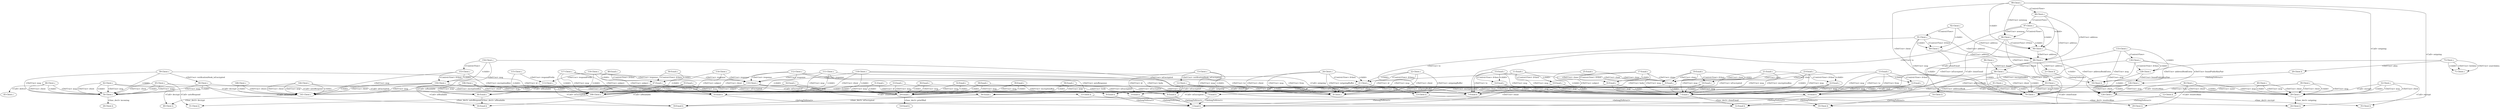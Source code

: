 digraph {
1 [label = "8-Client.c"];
2 [label = "12-Client.c"];
2 -> 1[label="<Def-Use> msg"];
2 -> 1[label="<child>"];
3 [label = "13-Client.c"];
3 -> 2[label="<Def-Use> verificationHook_isEncrypted"];
3 -> 1[label="<child>"];
3 -> 1[label="<Def-Use> msg"];
4 [label = "21-Client.c"];
4 -> 1[label="<Def-Use> client"];
4 -> 1[label="<child>"];
5 [label = "22-Client.c"];
5 -> 1[label="<Def-Use> client"];
5 -> 1[label="<Def-Use> msg"];
5 -> 4[label="<child>"];
6 [label = "24-Client.c"];
6 -> 1[label="<Def-Use> client"];
6 -> 4[label="<child>"];
6 -> 1[label="<Def-Use> msg"];
5 -> 4[label="<Control-Flow> if-then"];
6 -> 4[label="<Control-Flow> if-then"];
7 [label = "29-Client.c"];
8 [label = "32-Client.c"];
8 -> 7[label="<Def-Use> client"];
8 -> 7[label="<child>"];
8 -> 7[label="<Def-Use> msg"];
9 [label = "36-Client.c"];
9 -> 7[label="<Def-Use> client"];
9 -> 7[label="<child>"];
9 -> 7[label="<Def-Use> msg"];
10 [label = "39-Client.c"];
10 -> 7[label="<Def-Use> msg"];
10 -> 7[label="<Def-Use> client"];
10 -> 7[label="<child>"];
11 [label = "40-Client.c"];
11 -> 1[label="<Call> mail"];
11 -> 7[label="<Def-Use> client"];
11 -> 7[label="<child>"];
11 -> 7[label="<Def-Use> msg"];
12 [label = "45-Client.c"];
13 [label = "54-Client.c"];
14 [label = "58-Client.c"];
14 -> 13[label="<Def-Use> msg"];
14 -> 13[label="<child>"];
15 [label = "59-Client.c"];
15 -> 14[label="<Def-Use> verificationHook_isEncrypted"];
15 -> 13[label="<child>"];
15 -> 13[label="<Def-Use> msg"];
16 [label = "62-Client.c"];
16 -> 13[label="<Def-Use> client"];
16 -> 13[label="<child>"];
16 -> 13[label="<Def-Use> msg"];
17 [label = "65-Client.c"];
17 -> 13[label="<Def-Use> client"];
17 -> 13[label="<child>"];
17 -> 13[label="<Def-Use> msg"];
18 [label = "66-Client.c"];
18 -> 12[label="<Call> deliver"];
18 -> 13[label="<Def-Use> client"];
18 -> 13[label="<child>"];
18 -> 13[label="<Def-Use> msg"];
19 [label = "71-Client.c"];
20 [label = "73-Client.c"];
20 -> 19[label="<child>"];
20 -> 19[label="<Def-Use> listdata"];
20 -> 19[label="<Def-Use> searchdata"];
21 [label = "79-Client.c"];
22 [label = "81-Client.c"];
22 -> 21[label="<Def-Use> client"];
22 -> 21[label="<child>"];
23 [label = "83-Client.c"];
23 -> 21[label="<Def-Use> msg"];
23 -> 21[label="<child>"];
24 [label = "84-Client.c"];
24 -> 21[label="<Def-Use> client"];
24 -> 21[label="<child>"];
24 -> 23[label="<Def-Use> clone"];
25 [label = "86-Client.c"];
25 -> 24[label="<Def-Use> found"];
25 -> 21[label="<child>"];
26 [label = "88-Client.c"];
26 -> 21[label="<child>"];
26 -> 24[label="<Def-Use> found"];
27 [label = "89-Client.c"];
27 -> 26[label="<Def-Use> address"];
27 -> 21[label="<child>"];
28 [label = "91-Client.c"];
28 -> 21[label="<Def-Use> msg"];
28 -> 26[label="<Def-Use> address"];
28 -> 27[label="<child>"];
29 [label = "92-Client.c"];
29 -> 26[label="<Def-Use> address"];
29 -> 27[label="<child>"];
28 -> 27[label="<Control-Flow> if-then"];
29 -> 28[label="<Control-Flow>"];
30 [label = "94-Client.c"];
30 -> 26[label="<Def-Use> address"];
30 -> 21[label="<child>"];
31 [label = "96-Client.c"];
31 -> 23[label="<Def-Use> clone"];
31 -> 30[label="<child>"];
32 [label = "97-Client.c"];
32 -> 31[label="<Def-Use> newmsg"];
32 -> 26[label="<Def-Use> address"];
32 -> 30[label="<child>"];
33 [label = "98-Client.c"];
33 -> 26[label="<Def-Use> address"];
33 -> 30[label="<child>"];
34 [label = "99-Client.c"];
34 -> 7[label="<Call> outgoing"];
34 -> 21[label="<Def-Use> client"];
34 -> 30[label="<child>"];
34 -> 31[label="<Def-Use> newmsg"];
31 -> 30[label="<Control-Flow> if-then"];
32 -> 31[label="<Control-Flow>"];
33 -> 32[label="<Control-Flow>"];
34 -> 33[label="<Control-Flow>"];
35 [label = "106-Client.c"];
36 [label = "108-Client.c"];
36 -> 35[label="<Def-Use> client"];
36 -> 35[label="<Def-Use> msg"];
36 -> 35[label="<child>"];
37 [label = "110-Client.c"];
37 -> 35[label="<Def-Use> msg"];
37 -> 35[label="<child>"];
38 [label = "111-Client.c"];
38 -> 37[label="<Def-Use> response"];
38 -> 35[label="<Def-Use> msg"];
38 -> 35[label="<child>"];
39 [label = "112-Client.c"];
39 -> 37[label="<Def-Use> response"];
39 -> 35[label="<Def-Use> client"];
39 -> 35[label="<child>"];
40 [label = "113-Client.c"];
41 [label = "114-Client.c"];
41 -> 37[label="<Def-Use> response"];
41 -> 35[label="<child>"];
42 [label = "115-Client.c"];
42 -> 40[label="<Def-Use> respondPrefix"];
42 -> 35[label="<child>"];
43 [label = "116-Client.c"];
43 -> 37[label="<Def-Use> response"];
43 -> 35[label="<child>"];
43 -> 40[label="<Def-Use> respondPrefix"];
44 [label = "117-Client.c"];
44 -> 37[label="<Def-Use> response"];
44 -> 35[label="<child>"];
44 -> 35[label="<Def-Use> msg"];
45 [label = "118-Client.c"];
45 -> 7[label="<Call> outgoing"];
45 -> 35[label="<Def-Use> client"];
45 -> 35[label="<child>"];
45 -> 37[label="<Def-Use> response"];
46 [label = "124-Client.c"];
47 [label = "126-Client.c"];
47 -> 46[label="<Def-Use> client"];
47 -> 46[label="<child>"];
47 -> 46[label="<Def-Use> msg"];
48 [label = "128-Client.c"];
48 -> 47[label="<Def-Use> foundPublicKeyPair"];
48 -> 46[label="<child>"];
49 [label = "130-Client.c"];
49 -> 46[label="<Def-Use> msg"];
49 -> 48[label="<child>"];
49 -> 47[label="<Def-Use> foundPublicKeyPair"];
50 [label = "133-Client.c"];
50 -> 46[label="<Def-Use> msg"];
50 -> 48[label="<child>"];
49 -> 48[label="<Control-Flow> if-then"];
50 -> 49[label="<Control-Flow>"];
51 [label = "141-Client.c"];
52 [label = "144-Client.c"];
52 -> 51[label="<Def-Use> msg"];
52 -> 51[label="<child>"];
52 -> 51[label="<Def-Use> client"];
53 [label = "148-Client.c"];
53 -> 51[label="<Def-Use> client"];
53 -> 51[label="<child>"];
54 [label = "150-Client.c"];
54 -> 51[label="<Def-Use> msg"];
54 -> 51[label="<child>"];
54 -> 51[label="<Def-Use> client"];
55 [label = "153-Client.c"];
55 -> 51[label="<Def-Use> msg"];
55 -> 54[label="<child>"];
56 [label = "154-Client.c"];
56 -> 51[label="<Def-Use> msg"];
56 -> 54[label="<child>"];
55 -> 54[label="<Control-Flow> if-then"];
56 -> 55[label="<Control-Flow>"];
57 [label = "10-Client.h"];
58 [label = "12-Client.h"];
59 [label = "13-Client.h"];
60 [label = "14-Client.h"];
61 [label = "15-Client.h"];
58 -> 57[label="<belongToStruct>"];
59 -> 57[label="<belongToStruct>"];
60 -> 57[label="<belongToStruct>"];
61 -> 57[label="<belongToStruct>"];
62 [label = "18-Client.h"];
63 [label = "20-Client.h"];
64 [label = "21-Client.h"];
63 -> 62[label="<belongToStruct>"];
64 -> 62[label="<belongToStruct>"];
65 [label = "24-Client.h"];
66 [label = "26-Client.h"];
67 [label = "29-Client.h"];
68 [label = "31-Client.h"];
69 [label = "35-Client.h"];
70 [label = "40-Client.h"];
71 [label = "7-Email.c"];
72 [label = "9-Email.c"];
72 -> 71[label="<child>"];
73 [label = "10-Email.c"];
73 -> 71[label="<Def-Use> msg"];
73 -> 71[label="<child>"];
74 [label = "11-Email.c"];
74 -> 72[label="<Def-Use> clone"];
74 -> 71[label="<Def-Use> msg"];
74 -> 73[label="<child>"];
74 -> 73[label="<Control-Flow> if-then"];
75 [label = "12-Email.c"];
75 -> 71[label="<Def-Use> msg"];
75 -> 71[label="<child>"];
76 [label = "13-Email.c"];
76 -> 72[label="<Def-Use> clone"];
76 -> 71[label="<Def-Use> msg"];
76 -> 75[label="<child>"];
76 -> 75[label="<Control-Flow> if-then"];
77 [label = "14-Email.c"];
77 -> 71[label="<Def-Use> msg"];
77 -> 71[label="<child>"];
78 [label = "15-Email.c"];
78 -> 72[label="<Def-Use> clone"];
78 -> 71[label="<Def-Use> msg"];
78 -> 77[label="<child>"];
78 -> 77[label="<Control-Flow> if-then"];
79 [label = "16-Email.c"];
79 -> 71[label="<Def-Use> msg"];
79 -> 71[label="<child>"];
80 [label = "17-Email.c"];
80 -> 72[label="<Def-Use> clone"];
80 -> 71[label="<Def-Use> msg"];
80 -> 79[label="<child>"];
80 -> 79[label="<Control-Flow> if-then"];
81 [label = "18-Email.c"];
81 -> 71[label="<Def-Use> msg"];
81 -> 71[label="<child>"];
82 [label = "19-Email.c"];
82 -> 72[label="<Def-Use> clone"];
82 -> 71[label="<Def-Use> msg"];
82 -> 81[label="<child>"];
82 -> 81[label="<Control-Flow> if-then"];
83 [label = "21-Email.c"];
83 -> 72[label="<Def-Use> clone"];
83 -> 71[label="<Def-Use> msg"];
83 -> 71[label="<child>"];
84 [label = "22-Email.c"];
84 -> 71[label="<Def-Use> msg"];
84 -> 71[label="<child>"];
85 [label = "23-Email.c"];
85 -> 72[label="<Def-Use> clone"];
85 -> 71[label="<Def-Use> msg"];
85 -> 84[label="<child>"];
85 -> 84[label="<Control-Flow> if-then"];
86 [label = "25-Email.c"];
86 -> 72[label="<Def-Use> clone"];
86 -> 71[label="<child>"];
87 [label = "29-Email.c"];
88 [label = "31-Email.c"];
88 -> 87[label="<Def-Use> msg"];
88 -> 87[label="<child>"];
89 [label = "32-Email.c"];
89 -> 87[label="<Def-Use> msg"];
89 -> 87[label="<child>"];
90 [label = "33-Email.c"];
90 -> 87[label="<Def-Use> msg"];
90 -> 87[label="<child>"];
91 [label = "34-Email.c"];
91 -> 87[label="<Def-Use> msg"];
91 -> 87[label="<child>"];
92 [label = "35-Email.c"];
92 -> 87[label="<Def-Use> msg"];
92 -> 87[label="<child>"];
93 [label = "36-Email.c"];
93 -> 87[label="<Def-Use> msg"];
93 -> 87[label="<child>"];
94 [label = "38-Email.c"];
94 -> 87[label="<Def-Use> msg"];
94 -> 87[label="<child>"];
95 [label = "39-Email.c"];
95 -> 87[label="<Def-Use> msg"];
95 -> 87[label="<child>"];
96 [label = "44-Email.c"];
97 [label = "47-Email.c"];
97 -> 96[label="<Def-Use> msg"];
97 -> 96[label="<child>"];
98 [label = "48-Email.c"];
98 -> 97[label="<child>"];
99 [label = "50-Email.c"];
99 -> 97[label="<child>"];
98 -> 97[label="<Control-Flow> if-then"];
99 -> 97[label="<Control-Flow> if-then"];
100 [label = "56-Email.c"];
101 [label = "58-Email.c"];
101 -> 100[label="<Def-Use> msg"];
101 -> 100[label="<child>"];
102 [label = "1-Email.h"];
103 [label = "3-Email.h"];
104 [label = "4-Email.h"];
105 [label = "5-Email.h"];
106 [label = "6-Email.h"];
107 [label = "7-Email.h"];
108 [label = "8-Email.h"];
109 [label = "9-Email.h"];
103 -> 102[label="<belongToStruct>"];
104 -> 102[label="<belongToStruct>"];
105 -> 102[label="<belongToStruct>"];
106 -> 102[label="<belongToStruct>"];
107 -> 102[label="<belongToStruct>"];
108 -> 102[label="<belongToStruct>"];
109 -> 102[label="<belongToStruct>"];
110 [label = "12-Email.h"];
111 [label = "14-Email.h"];
112 [label = "16-Email.h"];
113 [label = "18-Email.h"];
45 -> 65[label="<Call> outgoing"];
97 -> 113[label="<Call> isEncrypted"];
97 -> 100[label="<Call> isEncrypted"];
80 -> 106[label="<Def-Use> subject"];
72 -> 102[label="<Def-Use> email"];
81 -> 107[label="<Def-Use> body"];
55 -> 109[label="<Def-Use> encryptionKey"];
31 -> 71[label="<Call> cloneEmail"];
31 -> 110[label="<Call> cloneEmail"];
23 -> 71[label="<Call> cloneEmail"];
23 -> 110[label="<Call> cloneEmail"];
73 -> 103[label="<Def-Use> id"];
94 -> 108[label="<Def-Use> isEncrypted"];
44 -> 106[label="<Def-Use> subject"];
10 -> 58[label="<Def-Use> name"];
34 -> 65[label="<Call> outgoing"];
6 -> 59[label="<Def-Use> outgoingBuffer"];
76 -> 104[label="<Def-Use> from"];
52 -> 109[label="<Def-Use> encryptionKey"];
20 -> 63[label="<Def-Use> alias"];
92 -> 112[label="<Call> isReadable"];
92 -> 96[label="<Call> isReadable"];
37 -> 71[label="<Call> cloneEmail"];
37 -> 110[label="<Call> cloneEmail"];
90 -> 105[label="<Def-Use> to"];
36 -> 61[label="<Def-Use> autoResponse"];
49 -> 109[label="<Def-Use> encryptionKey"];
85 -> 109[label="<Def-Use> encryptionKey"];
32 -> 105[label="<Def-Use> to"];
54 -> 108[label="<Def-Use> isEncrypted"];
26 -> 64[label="<Def-Use> address"];
15 -> 103[label="<Def-Use> id"];
9 -> 67[label="<Call> resolveAlias"];
9 -> 21[label="<Call> resolveAlias"];
4 -> 59[label="<Def-Use> outgoingBuffer"];
54 -> 109[label="<Def-Use> encryptionKey"];
26 -> 62[label="<Def-Use> addressBookEntry"];
84 -> 109[label="<Def-Use> encryptionKey"];
5 -> 59[label="<Def-Use> outgoingBuffer"];
38 -> 105[label="<Def-Use> to"];
89 -> 104[label="<Def-Use> from"];
75 -> 104[label="<Def-Use> from"];
95 -> 109[label="<Def-Use> encryptionKey"];
83 -> 108[label="<Def-Use> isEncrypted"];
77 -> 105[label="<Def-Use> to"];
24 -> 60[label="<Def-Use> addressBook"];
3 -> 103[label="<Def-Use> id"];
47 -> 105[label="<Def-Use> to"];
82 -> 107[label="<Def-Use> body"];
8 -> 46[label="<Call> encrypt"];
8 -> 69[label="<Call> encrypt"];
22 -> 60[label="<Def-Use> addressBook"];
38 -> 104[label="<Def-Use> from"];
28 -> 105[label="<Def-Use> to"];
74 -> 103[label="<Def-Use> id"];
14 -> 113[label="<Call> isEncrypted"];
14 -> 100[label="<Call> isEncrypted"];
16 -> 70[label="<Call> decrypt"];
16 -> 51[label="<Call> decrypt"];
91 -> 106[label="<Def-Use> subject"];
93 -> 107[label="<Def-Use> body"];
88 -> 103[label="<Def-Use> id"];
79 -> 106[label="<Def-Use> subject"];
39 -> 107[label="<Def-Use> body"];
43 -> 106[label="<Def-Use> subject"];
101 -> 108[label="<Def-Use> isEncrypted"];
10 -> 104[label="<Def-Use> from"];
20 -> 62[label="<Def-Use> addressBookEntry"];
78 -> 105[label="<Def-Use> to"];
17 -> 35[label="<Call> autoRespond"];
17 -> 68[label="<Call> autoRespond"];
50 -> 108[label="<Def-Use> isEncrypted"];
39 -> 61[label="<Def-Use> autoResponse"];
24 -> 105[label="<Def-Use> to"];
56 -> 108[label="<Def-Use> isEncrypted"];
2 -> 113[label="<Call> isEncrypted"];
2 -> 100[label="<Call> isEncrypted"];
36 -> 112[label="<Call> isReadable"];
36 -> 96[label="<Call> isReadable"];
41 -> 106[label="<Def-Use> subject"];
100 -> 113[label="<func_decl> isEncrypted"];
71 -> 110[label="<func_decl> cloneEmail"];
87 -> 111[label="<func_decl> printMail"];
46 -> 69[label="<func_decl> encrypt"];
35 -> 68[label="<func_decl> autoRespond"];
21 -> 67[label="<func_decl> resolveAlias"];
96 -> 112[label="<func_decl> isReadable"];
7 -> 65[label="<func_decl> outgoing"];
13 -> 66[label="<func_decl> incoming"];
51 -> 70[label="<func_decl> decrypt"];
}